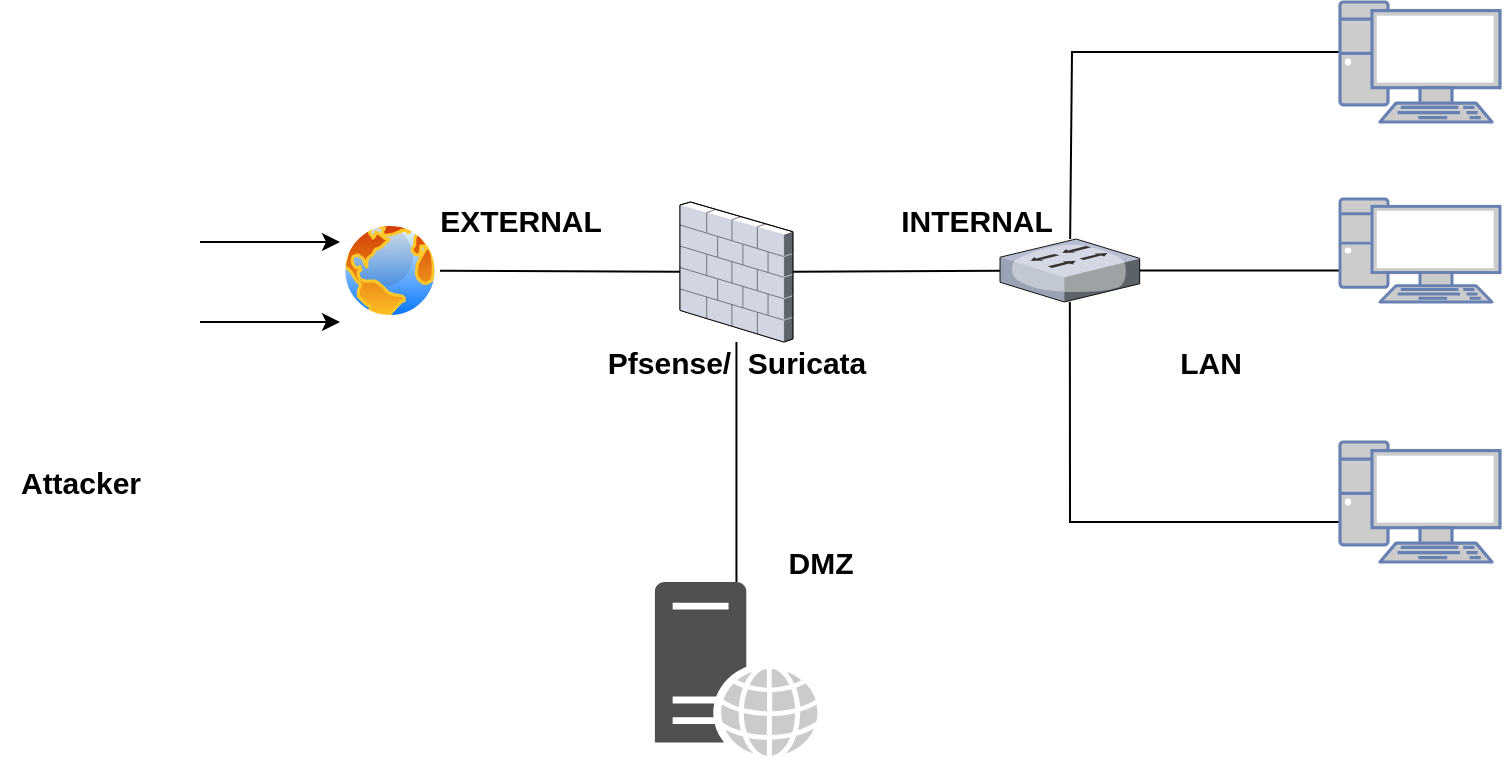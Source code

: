 <mxfile version="16.2.4" type="github">
  <diagram id="miAjyPiUo89_DjptYyTB" name="Page-1">
    <mxGraphModel dx="1038" dy="547" grid="0" gridSize="10" guides="1" tooltips="1" connect="1" arrows="1" fold="1" page="1" pageScale="1" pageWidth="827" pageHeight="1169" math="0" shadow="0">
      <root>
        <mxCell id="0" />
        <mxCell id="1" parent="0" />
        <mxCell id="jEghtuljaZnkEx96sDsz-1" value="" style="shape=image;html=1;verticalAlign=top;verticalLabelPosition=bottom;labelBackgroundColor=#ffffff;imageAspect=0;aspect=fixed;image=https://cdn0.iconfinder.com/data/icons/kameleon-free-pack/110/Hacker-128.png" vertex="1" parent="1">
          <mxGeometry x="10" y="188.5" width="90" height="90" as="geometry" />
        </mxCell>
        <mxCell id="jEghtuljaZnkEx96sDsz-2" value="" style="shape=image;html=1;verticalAlign=top;verticalLabelPosition=bottom;labelBackgroundColor=#ffffff;imageAspect=0;aspect=fixed;image=https://cdn0.iconfinder.com/data/icons/kameleon-free-pack/110/Hacker-128.png" vertex="1" parent="1">
          <mxGeometry x="20" y="130" width="80" height="80" as="geometry" />
        </mxCell>
        <mxCell id="jEghtuljaZnkEx96sDsz-6" value="" style="verticalLabelPosition=bottom;sketch=0;aspect=fixed;html=1;verticalAlign=top;strokeColor=none;align=center;outlineConnect=0;shape=mxgraph.citrix.firewall;" vertex="1" parent="1">
          <mxGeometry x="340" y="170" width="56.45" height="70" as="geometry" />
        </mxCell>
        <mxCell id="jEghtuljaZnkEx96sDsz-7" value="" style="sketch=0;pointerEvents=1;shadow=0;dashed=0;html=1;strokeColor=none;fillColor=#505050;labelPosition=center;verticalLabelPosition=bottom;verticalAlign=top;outlineConnect=0;align=center;shape=mxgraph.office.servers.web_server_ghosted;" vertex="1" parent="1">
          <mxGeometry x="327.45" y="360" width="81.55" height="87" as="geometry" />
        </mxCell>
        <mxCell id="jEghtuljaZnkEx96sDsz-8" value="" style="aspect=fixed;perimeter=ellipsePerimeter;html=1;align=center;shadow=0;dashed=0;spacingTop=3;image;image=img/lib/active_directory/internet_globe.svg;" vertex="1" parent="1">
          <mxGeometry x="170" y="179.25" width="50" height="50" as="geometry" />
        </mxCell>
        <mxCell id="jEghtuljaZnkEx96sDsz-9" value="" style="verticalLabelPosition=bottom;sketch=0;aspect=fixed;html=1;verticalAlign=top;strokeColor=none;align=center;outlineConnect=0;shape=mxgraph.citrix.switch;" vertex="1" parent="1">
          <mxGeometry x="500" y="188.5" width="69.83" height="31.5" as="geometry" />
        </mxCell>
        <mxCell id="jEghtuljaZnkEx96sDsz-10" value="" style="endArrow=none;html=1;rounded=0;" edge="1" parent="1" source="jEghtuljaZnkEx96sDsz-6" target="jEghtuljaZnkEx96sDsz-9">
          <mxGeometry width="50" height="50" relative="1" as="geometry">
            <mxPoint x="390" y="310" as="sourcePoint" />
            <mxPoint x="440" y="260" as="targetPoint" />
          </mxGeometry>
        </mxCell>
        <mxCell id="jEghtuljaZnkEx96sDsz-11" value="" style="endArrow=none;html=1;rounded=0;" edge="1" parent="1" source="jEghtuljaZnkEx96sDsz-7" target="jEghtuljaZnkEx96sDsz-6">
          <mxGeometry width="50" height="50" relative="1" as="geometry">
            <mxPoint x="390" y="310" as="sourcePoint" />
            <mxPoint x="440" y="260" as="targetPoint" />
          </mxGeometry>
        </mxCell>
        <mxCell id="jEghtuljaZnkEx96sDsz-12" value="" style="endArrow=none;html=1;rounded=0;" edge="1" parent="1" source="jEghtuljaZnkEx96sDsz-8" target="jEghtuljaZnkEx96sDsz-6">
          <mxGeometry width="50" height="50" relative="1" as="geometry">
            <mxPoint x="390" y="310" as="sourcePoint" />
            <mxPoint x="440" y="260" as="targetPoint" />
          </mxGeometry>
        </mxCell>
        <mxCell id="jEghtuljaZnkEx96sDsz-15" value="" style="endArrow=none;html=1;rounded=0;entryX=0;entryY=0.5;entryDx=0;entryDy=0;entryPerimeter=0;" edge="1" parent="1" source="jEghtuljaZnkEx96sDsz-9">
          <mxGeometry width="50" height="50" relative="1" as="geometry">
            <mxPoint x="390" y="310" as="sourcePoint" />
            <mxPoint x="670" y="204.25" as="targetPoint" />
          </mxGeometry>
        </mxCell>
        <mxCell id="jEghtuljaZnkEx96sDsz-17" value="" style="endArrow=none;html=1;rounded=0;entryX=0;entryY=0.5;entryDx=0;entryDy=0;entryPerimeter=0;" edge="1" parent="1" source="jEghtuljaZnkEx96sDsz-9">
          <mxGeometry width="50" height="50" relative="1" as="geometry">
            <mxPoint x="390" y="310" as="sourcePoint" />
            <mxPoint x="670" y="95" as="targetPoint" />
            <Array as="points">
              <mxPoint x="536" y="95" />
            </Array>
          </mxGeometry>
        </mxCell>
        <mxCell id="jEghtuljaZnkEx96sDsz-18" value="" style="endArrow=none;html=1;rounded=0;" edge="1" parent="1" target="jEghtuljaZnkEx96sDsz-9">
          <mxGeometry width="50" height="50" relative="1" as="geometry">
            <mxPoint x="670" y="330" as="sourcePoint" />
            <mxPoint x="440" y="260" as="targetPoint" />
            <Array as="points">
              <mxPoint x="535" y="330" />
            </Array>
          </mxGeometry>
        </mxCell>
        <mxCell id="jEghtuljaZnkEx96sDsz-19" value="" style="endArrow=classic;html=1;rounded=0;" edge="1" parent="1">
          <mxGeometry width="50" height="50" relative="1" as="geometry">
            <mxPoint x="100" y="230" as="sourcePoint" />
            <mxPoint x="170" y="230" as="targetPoint" />
          </mxGeometry>
        </mxCell>
        <mxCell id="jEghtuljaZnkEx96sDsz-20" value="" style="endArrow=classic;html=1;rounded=0;exitX=1;exitY=0.75;exitDx=0;exitDy=0;" edge="1" parent="1" source="jEghtuljaZnkEx96sDsz-2">
          <mxGeometry width="50" height="50" relative="1" as="geometry">
            <mxPoint x="390" y="310" as="sourcePoint" />
            <mxPoint x="170" y="190" as="targetPoint" />
          </mxGeometry>
        </mxCell>
        <mxCell id="jEghtuljaZnkEx96sDsz-22" value="&lt;b&gt;&lt;font style=&quot;font-size: 15px&quot;&gt;LAN&lt;/font&gt;&lt;/b&gt;" style="text;html=1;align=center;verticalAlign=middle;resizable=0;points=[];autosize=1;strokeColor=none;fillColor=none;" vertex="1" parent="1">
          <mxGeometry x="580" y="240" width="50" height="20" as="geometry" />
        </mxCell>
        <mxCell id="jEghtuljaZnkEx96sDsz-23" value="&lt;b&gt;DMZ&lt;/b&gt;" style="text;html=1;align=center;verticalAlign=middle;resizable=0;points=[];autosize=1;strokeColor=none;fillColor=none;fontSize=15;" vertex="1" parent="1">
          <mxGeometry x="385" y="340" width="50" height="20" as="geometry" />
        </mxCell>
        <mxCell id="jEghtuljaZnkEx96sDsz-24" value="&lt;b&gt;INTERNAL&lt;/b&gt;" style="text;html=1;align=center;verticalAlign=middle;resizable=0;points=[];autosize=1;strokeColor=none;fillColor=none;fontSize=15;" vertex="1" parent="1">
          <mxGeometry x="443.22" y="168.5" width="90" height="20" as="geometry" />
        </mxCell>
        <mxCell id="jEghtuljaZnkEx96sDsz-25" value="&lt;b&gt;EXTERNAL&lt;/b&gt;" style="text;html=1;align=center;verticalAlign=middle;resizable=0;points=[];autosize=1;strokeColor=none;fillColor=none;fontSize=15;" vertex="1" parent="1">
          <mxGeometry x="210" y="169.25" width="100" height="20" as="geometry" />
        </mxCell>
        <mxCell id="jEghtuljaZnkEx96sDsz-26" value="&lt;b&gt;Pfsense/&amp;nbsp; Suricata&lt;/b&gt;" style="text;html=1;align=center;verticalAlign=middle;resizable=0;points=[];autosize=1;strokeColor=none;fillColor=none;fontSize=15;" vertex="1" parent="1">
          <mxGeometry x="293.22" y="240" width="150" height="20" as="geometry" />
        </mxCell>
        <mxCell id="jEghtuljaZnkEx96sDsz-27" value="&lt;b&gt;Attacker&lt;/b&gt;" style="text;html=1;align=center;verticalAlign=middle;resizable=0;points=[];autosize=1;strokeColor=none;fillColor=none;fontSize=15;" vertex="1" parent="1">
          <mxGeometry y="300" width="80" height="20" as="geometry" />
        </mxCell>
        <mxCell id="jEghtuljaZnkEx96sDsz-28" value="" style="fontColor=#0066CC;verticalAlign=top;verticalLabelPosition=bottom;labelPosition=center;align=center;html=1;outlineConnect=0;fillColor=#CCCCCC;strokeColor=#6881B3;gradientColor=none;gradientDirection=north;strokeWidth=2;shape=mxgraph.networks.pc;fontSize=15;" vertex="1" parent="1">
          <mxGeometry x="670" y="70" width="80" height="60" as="geometry" />
        </mxCell>
        <mxCell id="jEghtuljaZnkEx96sDsz-29" value="" style="fontColor=#0066CC;verticalAlign=top;verticalLabelPosition=bottom;labelPosition=center;align=center;html=1;outlineConnect=0;fillColor=#CCCCCC;strokeColor=#6881B3;gradientColor=none;gradientDirection=north;strokeWidth=2;shape=mxgraph.networks.pc;fontSize=15;" vertex="1" parent="1">
          <mxGeometry x="670" y="168.5" width="80" height="51.5" as="geometry" />
        </mxCell>
        <mxCell id="jEghtuljaZnkEx96sDsz-30" value="" style="fontColor=#0066CC;verticalAlign=top;verticalLabelPosition=bottom;labelPosition=center;align=center;html=1;outlineConnect=0;fillColor=#CCCCCC;strokeColor=#6881B3;gradientColor=none;gradientDirection=north;strokeWidth=2;shape=mxgraph.networks.pc;fontSize=15;" vertex="1" parent="1">
          <mxGeometry x="670" y="290" width="80" height="60" as="geometry" />
        </mxCell>
      </root>
    </mxGraphModel>
  </diagram>
</mxfile>
